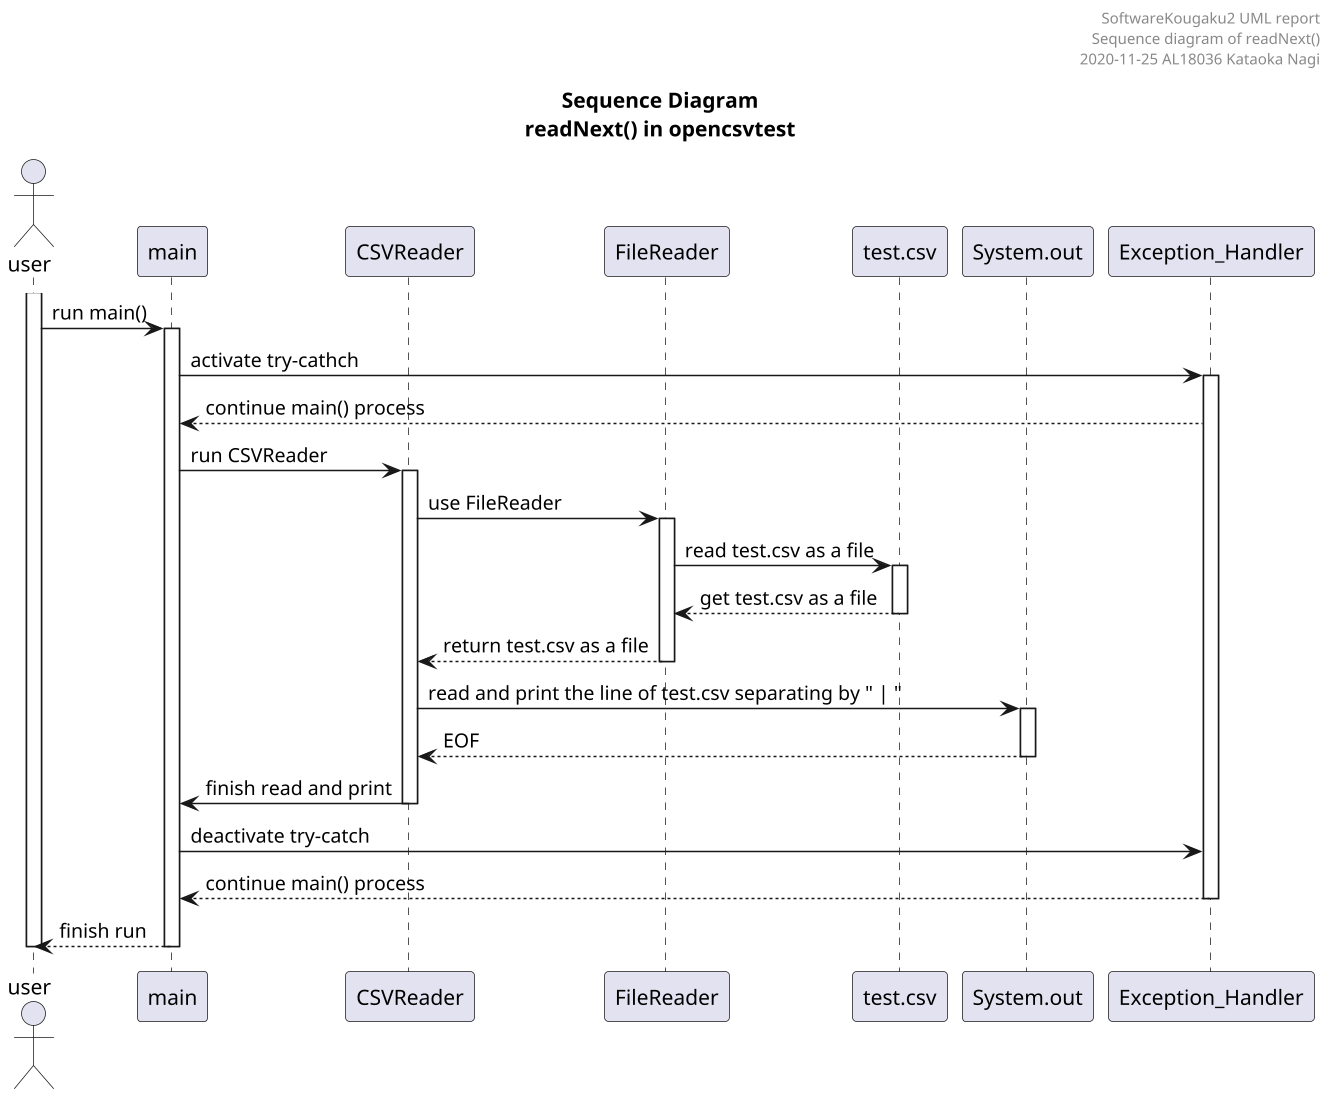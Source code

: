 ' @file   class_diagram.pu
' @auther AL18036 Kataoka Nagi
' @note   ソフトウェア工学2 UMLレポート
' @note   opencsvtest CSVTestクラス readNext() シーケンス図
' @note   java -jar plantuml.jar -graphvizdot C:\Graphviz\bin\dot.exe .\class_diagram.pu
' @see    https://qiita.com/opengl-8080/items/98c510b8ca060bdd2ea3

@startuml
scale 1.5
skinparam DefaultFontName メイリオ
' 可視性の変更
skinparam classAttributeIconSize 0

header 
SoftwareKougaku2 UML report
Sequence diagram of readNext()
2020-11-25 AL18036 Kataoka Nagi
end header

title
**Sequence Diagram**
readNext() in opencsvtest
end title

' group CSVTest

' end


actor user
participant main
participant CSVReader
participant FileReader
participant test.csv
participant System.out
participant Exception_Handler

activate user
user -> main: run main()

activate main
main -> Exception_Handler: activate try-cathch

activate Exception_Handler
main <-- Exception_Handler: continue main() process

main -> CSVReader: run CSVReader
activate CSVReader

CSVReader -> FileReader: use FileReader
activate FileReader

FileReader -> test.csv: read test.csv as a file
activate test.csv

FileReader <-- test.csv: get test.csv as a file
deactivate test.csv

CSVReader <-- FileReader: return test.csv as a file
deactivate FileReader

CSVReader -> System.out: read and print the line of test.csv separating by " | "
activate System.out

CSVReader <-- System.out: EOF
deactivate System.out

main <- CSVReader: finish read and print
deactivate CSVReader

main -> Exception_Handler: deactivate try-catch
main <-- Exception_Handler: continue main() process
deactivate Exception_Handler

user <-- main: finish run
deactivate main
deactivate user

' actor Actor
' boundary Boundary
' control Control
' entity Entity
' database Database
' collections Collections

' participant hoge
' participant fuga
' participant piyo

' ' numbering
' autonumber 3

' hoge -> fuga: foo
' fuga --> hoge: bar

' autonumber 2 3

' fuga ->> piyo: a
' piyo -> piyo: b

' autonumber stop

' piyo -> piyo: c

' ' start
' autonumber resume

' piyo -> piyo: d

@enduml